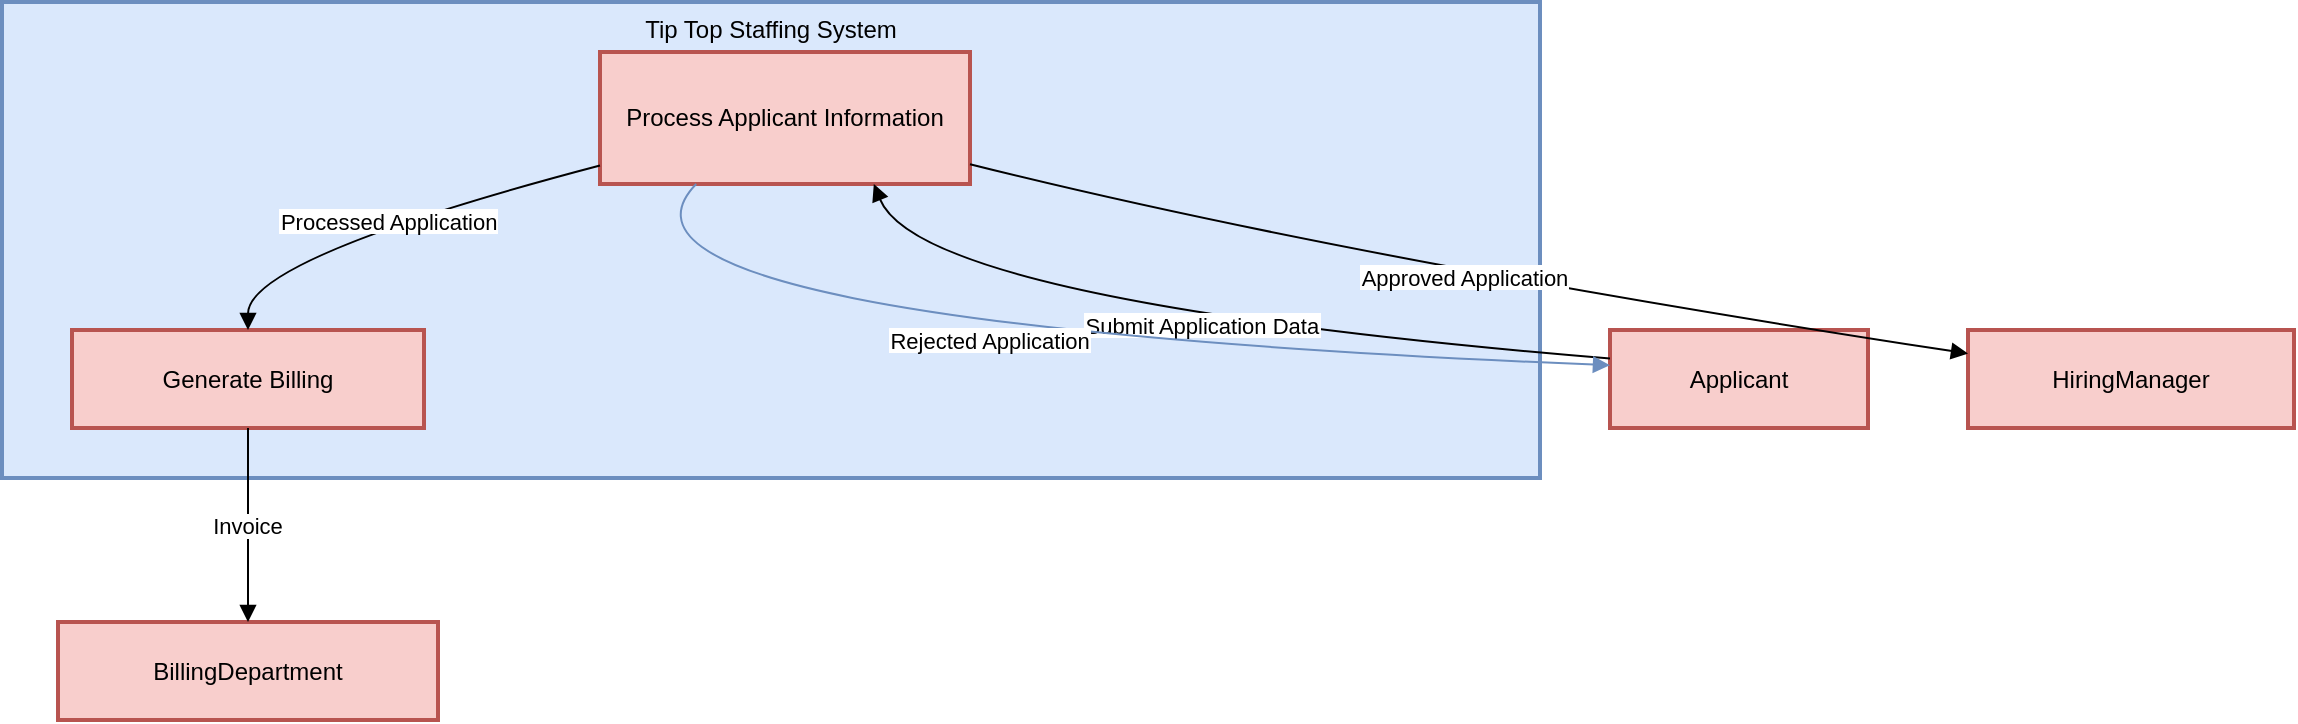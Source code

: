 <mxfile version="24.7.17">
  <diagram name="Page-1" id="d8fmODNR3PmjoWvQjHIH">
    <mxGraphModel grid="1" page="1" gridSize="10" guides="1" tooltips="1" connect="1" arrows="1" fold="1" pageScale="1" pageWidth="850" pageHeight="1100" math="0" shadow="0">
      <root>
        <mxCell id="0" />
        <mxCell id="1" parent="0" />
        <mxCell id="A-KwUPI5noA4MshJRKOi-1" value="Tip Top Staffing System" style="whiteSpace=wrap;strokeWidth=2;verticalAlign=top;fillColor=#dae8fc;strokeColor=#6c8ebf;" vertex="1" parent="1">
          <mxGeometry x="20" y="20" width="769" height="238" as="geometry" />
        </mxCell>
        <mxCell id="A-KwUPI5noA4MshJRKOi-2" value="Process Applicant Information" style="whiteSpace=wrap;strokeWidth=2;fillColor=#f8cecc;strokeColor=#b85450;" vertex="1" parent="1">
          <mxGeometry x="319" y="45" width="185" height="66" as="geometry" />
        </mxCell>
        <mxCell id="A-KwUPI5noA4MshJRKOi-3" value="Generate Billing" style="whiteSpace=wrap;strokeWidth=2;fillColor=#f8cecc;strokeColor=#b85450;" vertex="1" parent="1">
          <mxGeometry x="55" y="184" width="176" height="49" as="geometry" />
        </mxCell>
        <mxCell id="A-KwUPI5noA4MshJRKOi-4" value="Applicant" style="whiteSpace=wrap;strokeWidth=2;fillColor=#f8cecc;strokeColor=#b85450;" vertex="1" parent="1">
          <mxGeometry x="824" y="184" width="129" height="49" as="geometry" />
        </mxCell>
        <mxCell id="A-KwUPI5noA4MshJRKOi-5" value="HiringManager" style="whiteSpace=wrap;strokeWidth=2;fillColor=#f8cecc;strokeColor=#b85450;" vertex="1" parent="1">
          <mxGeometry x="1003" y="184" width="163" height="49" as="geometry" />
        </mxCell>
        <mxCell id="A-KwUPI5noA4MshJRKOi-6" value="BillingDepartment" style="whiteSpace=wrap;strokeWidth=2;fillColor=#f8cecc;strokeColor=#b85450;" vertex="1" parent="1">
          <mxGeometry x="48" y="330" width="190" height="49" as="geometry" />
        </mxCell>
        <mxCell id="A-KwUPI5noA4MshJRKOi-7" value="Submit Application Data" style="curved=1;startArrow=none;endArrow=block;exitX=0;exitY=0.29;entryX=0.74;entryY=1;rounded=0;" edge="1" parent="1" source="A-KwUPI5noA4MshJRKOi-4" target="A-KwUPI5noA4MshJRKOi-2">
          <mxGeometry relative="1" as="geometry">
            <Array as="points">
              <mxPoint x="480" y="170" />
            </Array>
          </mxGeometry>
        </mxCell>
        <mxCell id="A-KwUPI5noA4MshJRKOi-8" value="Approved Application" style="curved=1;startArrow=none;endArrow=block;exitX=1;exitY=0.85;entryX=0;entryY=0.24;rounded=0;" edge="1" parent="1" source="A-KwUPI5noA4MshJRKOi-2" target="A-KwUPI5noA4MshJRKOi-5">
          <mxGeometry relative="1" as="geometry">
            <Array as="points">
              <mxPoint x="691" y="148" />
            </Array>
          </mxGeometry>
        </mxCell>
        <mxCell id="A-KwUPI5noA4MshJRKOi-9" value="Rejected Application" style="curved=1;startArrow=none;endArrow=block;exitX=0.26;exitY=1;entryX=0;entryY=0.36;rounded=0;fillColor=#dae8fc;strokeColor=#6c8ebf;" edge="1" parent="1" source="A-KwUPI5noA4MshJRKOi-2" target="A-KwUPI5noA4MshJRKOi-4">
          <mxGeometry relative="1" as="geometry">
            <Array as="points">
              <mxPoint x="300" y="180" />
            </Array>
          </mxGeometry>
        </mxCell>
        <mxCell id="A-KwUPI5noA4MshJRKOi-10" value="Processed Application" style="curved=1;startArrow=none;endArrow=block;exitX=0;exitY=0.86;entryX=0.5;entryY=0;rounded=0;" edge="1" parent="1" source="A-KwUPI5noA4MshJRKOi-2" target="A-KwUPI5noA4MshJRKOi-3">
          <mxGeometry relative="1" as="geometry">
            <Array as="points">
              <mxPoint x="143" y="148" />
            </Array>
          </mxGeometry>
        </mxCell>
        <mxCell id="A-KwUPI5noA4MshJRKOi-11" value="Invoice" style="curved=1;startArrow=none;endArrow=block;exitX=0.5;exitY=0.99;entryX=0.5;entryY=0.01;rounded=0;" edge="1" parent="1" source="A-KwUPI5noA4MshJRKOi-3" target="A-KwUPI5noA4MshJRKOi-6">
          <mxGeometry relative="1" as="geometry">
            <Array as="points" />
          </mxGeometry>
        </mxCell>
      </root>
    </mxGraphModel>
  </diagram>
</mxfile>
